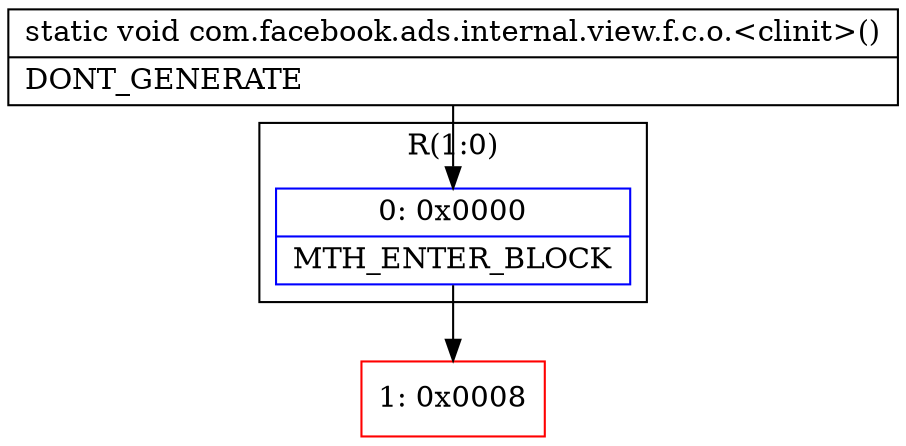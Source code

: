 digraph "CFG forcom.facebook.ads.internal.view.f.c.o.\<clinit\>()V" {
subgraph cluster_Region_176299368 {
label = "R(1:0)";
node [shape=record,color=blue];
Node_0 [shape=record,label="{0\:\ 0x0000|MTH_ENTER_BLOCK\l}"];
}
Node_1 [shape=record,color=red,label="{1\:\ 0x0008}"];
MethodNode[shape=record,label="{static void com.facebook.ads.internal.view.f.c.o.\<clinit\>()  | DONT_GENERATE\l}"];
MethodNode -> Node_0;
Node_0 -> Node_1;
}

